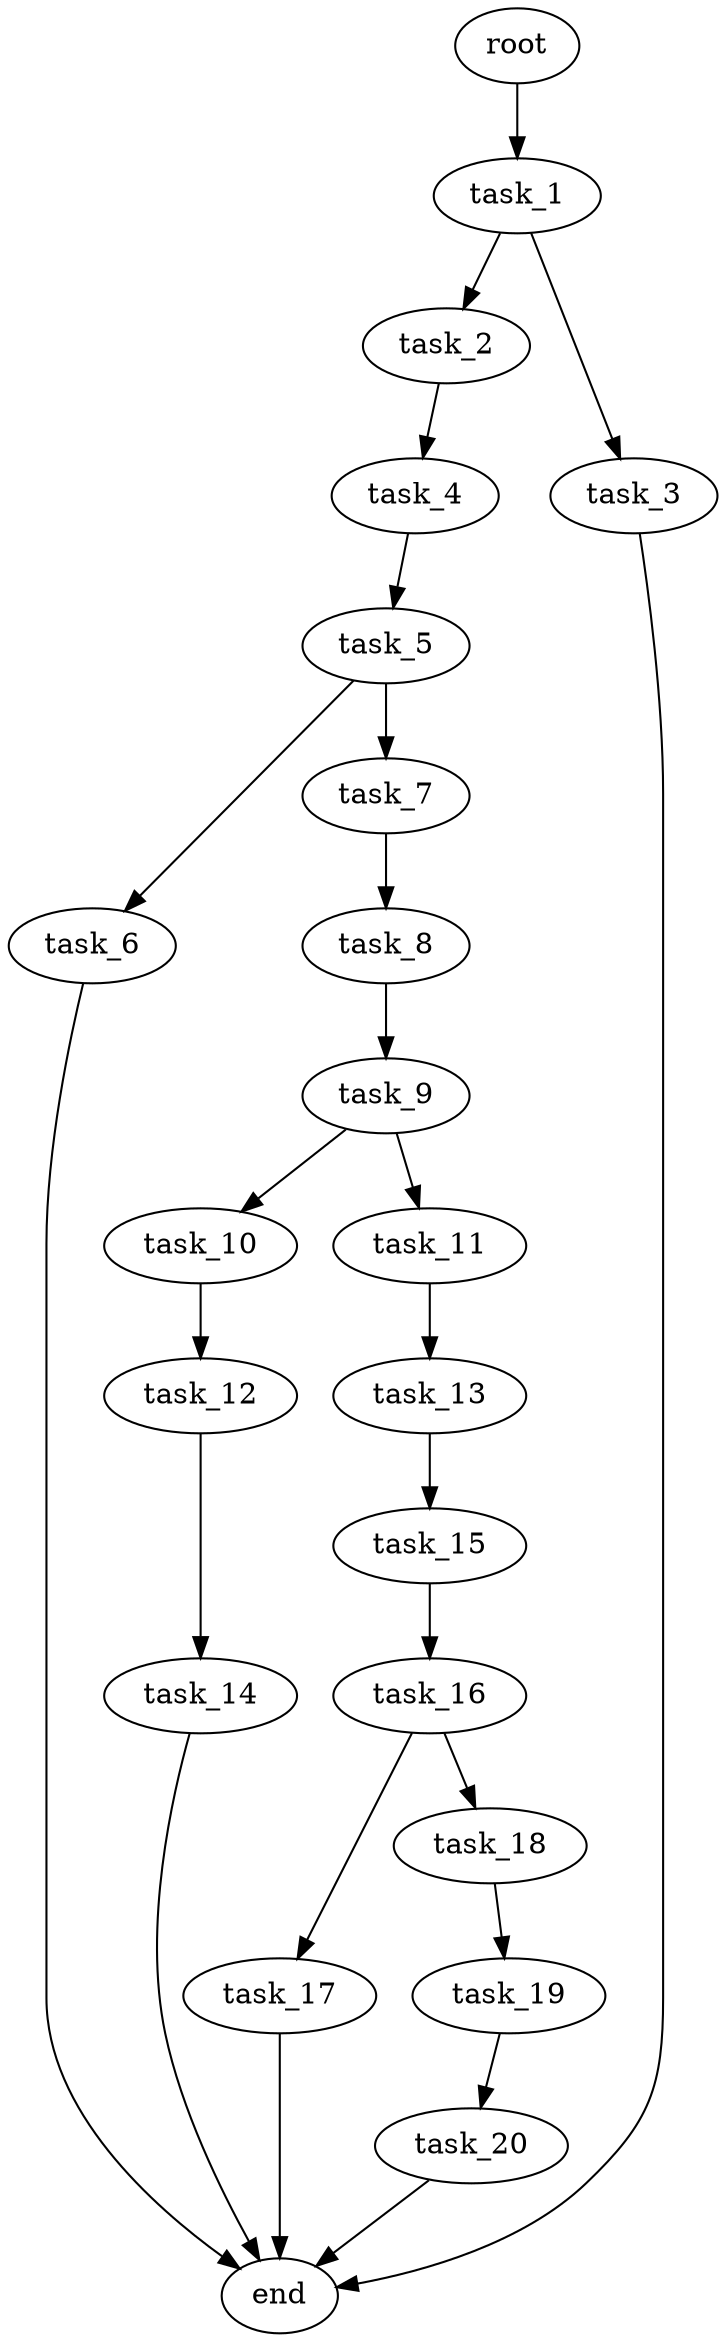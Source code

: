 digraph G {
  root [size="0.000000e+00"];
  task_1 [size="6.394629e+10"];
  task_2 [size="2.510825e+09"];
  task_3 [size="2.751018e+10"];
  task_4 [size="2.232884e+10"];
  task_5 [size="7.364976e+10"];
  task_6 [size="6.767318e+10"];
  task_7 [size="8.921903e+10"];
  task_8 [size="8.703014e+09"];
  task_9 [size="4.219796e+10"];
  task_10 [size="2.989424e+09"];
  task_11 [size="2.187161e+10"];
  task_12 [size="5.054048e+10"];
  task_13 [size="2.663332e+09"];
  task_14 [size="1.989178e+10"];
  task_15 [size="6.499194e+10"];
  task_16 [size="5.449870e+10"];
  task_17 [size="2.205186e+10"];
  task_18 [size="5.893068e+10"];
  task_19 [size="8.094495e+10"];
  task_20 [size="6.598110e+08"];
  end [size="0.000000e+00"];

  root -> task_1 [size="1.000000e-12"];
  task_1 -> task_2 [size="2.510825e+07"];
  task_1 -> task_3 [size="2.751018e+08"];
  task_2 -> task_4 [size="2.232884e+08"];
  task_3 -> end [size="1.000000e-12"];
  task_4 -> task_5 [size="7.364976e+08"];
  task_5 -> task_6 [size="6.767318e+08"];
  task_5 -> task_7 [size="8.921903e+08"];
  task_6 -> end [size="1.000000e-12"];
  task_7 -> task_8 [size="8.703014e+07"];
  task_8 -> task_9 [size="4.219796e+08"];
  task_9 -> task_10 [size="2.989424e+07"];
  task_9 -> task_11 [size="2.187161e+08"];
  task_10 -> task_12 [size="5.054048e+08"];
  task_11 -> task_13 [size="2.663332e+07"];
  task_12 -> task_14 [size="1.989178e+08"];
  task_13 -> task_15 [size="6.499194e+08"];
  task_14 -> end [size="1.000000e-12"];
  task_15 -> task_16 [size="5.449870e+08"];
  task_16 -> task_17 [size="2.205186e+08"];
  task_16 -> task_18 [size="5.893068e+08"];
  task_17 -> end [size="1.000000e-12"];
  task_18 -> task_19 [size="8.094495e+08"];
  task_19 -> task_20 [size="6.598110e+06"];
  task_20 -> end [size="1.000000e-12"];
}
